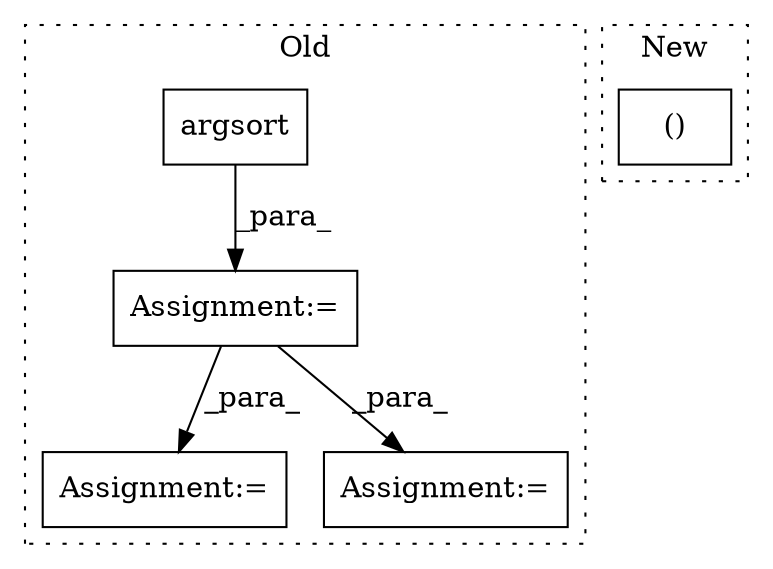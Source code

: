 digraph G {
subgraph cluster0 {
1 [label="argsort" a="32" s="880" l="9" shape="box"];
3 [label="Assignment:=" a="7" s="979" l="1" shape="box"];
4 [label="Assignment:=" a="7" s="871" l="1" shape="box"];
5 [label="Assignment:=" a="7" s="921" l="1" shape="box"];
label = "Old";
style="dotted";
}
subgraph cluster1 {
2 [label="()" a="106" s="882" l="51" shape="box"];
label = "New";
style="dotted";
}
1 -> 4 [label="_para_"];
4 -> 3 [label="_para_"];
4 -> 5 [label="_para_"];
}